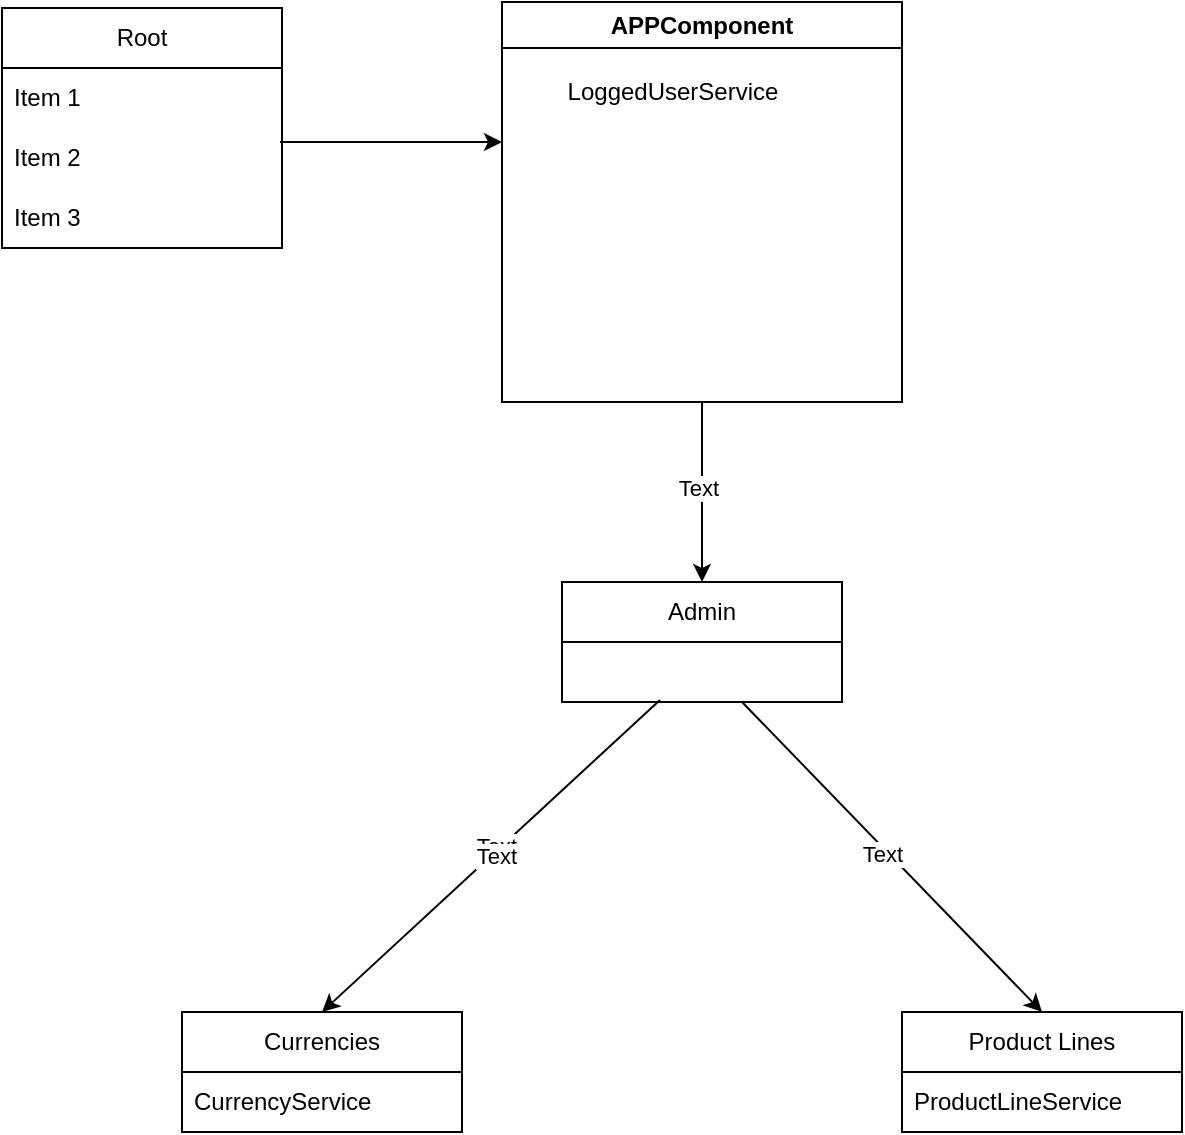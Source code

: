 <mxfile version="24.0.5" type="github">
  <diagram name="Page-1" id="ftleL3E5d8iT9v2814lQ">
    <mxGraphModel dx="1434" dy="746" grid="1" gridSize="10" guides="1" tooltips="1" connect="1" arrows="1" fold="1" page="1" pageScale="1" pageWidth="827" pageHeight="1169" math="0" shadow="0">
      <root>
        <mxCell id="0" />
        <mxCell id="1" parent="0" />
        <mxCell id="A8VF_vR-F4wRZl5MtNpI-2" value="APPComponent" style="swimlane;whiteSpace=wrap;html=1;" parent="1" vertex="1">
          <mxGeometry x="310" y="20" width="200" height="200" as="geometry" />
        </mxCell>
        <mxCell id="jgYdg9mZlZhUqq8kQOLG-2" value="LoggedUserService" style="text;html=1;align=center;verticalAlign=middle;resizable=0;points=[];autosize=1;strokeColor=none;fillColor=none;" vertex="1" parent="A8VF_vR-F4wRZl5MtNpI-2">
          <mxGeometry x="20" y="30" width="130" height="30" as="geometry" />
        </mxCell>
        <mxCell id="A8VF_vR-F4wRZl5MtNpI-3" value="Currencies" style="swimlane;fontStyle=0;childLayout=stackLayout;horizontal=1;startSize=30;horizontalStack=0;resizeParent=1;resizeParentMax=0;resizeLast=0;collapsible=1;marginBottom=0;whiteSpace=wrap;html=1;" parent="1" vertex="1">
          <mxGeometry x="150" y="525" width="140" height="60" as="geometry" />
        </mxCell>
        <mxCell id="A8VF_vR-F4wRZl5MtNpI-4" value="CurrencyService" style="text;strokeColor=none;fillColor=none;align=left;verticalAlign=middle;spacingLeft=4;spacingRight=4;overflow=hidden;points=[[0,0.5],[1,0.5]];portConstraint=eastwest;rotatable=0;whiteSpace=wrap;html=1;" parent="A8VF_vR-F4wRZl5MtNpI-3" vertex="1">
          <mxGeometry y="30" width="140" height="30" as="geometry" />
        </mxCell>
        <mxCell id="A8VF_vR-F4wRZl5MtNpI-7" value="Admin" style="swimlane;fontStyle=0;childLayout=stackLayout;horizontal=1;startSize=30;horizontalStack=0;resizeParent=1;resizeParentMax=0;resizeLast=0;collapsible=1;marginBottom=0;whiteSpace=wrap;html=1;" parent="1" vertex="1">
          <mxGeometry x="340" y="310" width="140" height="60" as="geometry" />
        </mxCell>
        <mxCell id="A8VF_vR-F4wRZl5MtNpI-11" value="Product Lines" style="swimlane;fontStyle=0;childLayout=stackLayout;horizontal=1;startSize=30;horizontalStack=0;resizeParent=1;resizeParentMax=0;resizeLast=0;collapsible=1;marginBottom=0;whiteSpace=wrap;html=1;" parent="1" vertex="1">
          <mxGeometry x="510" y="525" width="140" height="60" as="geometry" />
        </mxCell>
        <mxCell id="A8VF_vR-F4wRZl5MtNpI-12" value="ProductLineService" style="text;strokeColor=none;fillColor=none;align=left;verticalAlign=middle;spacingLeft=4;spacingRight=4;overflow=hidden;points=[[0,0.5],[1,0.5]];portConstraint=eastwest;rotatable=0;whiteSpace=wrap;html=1;" parent="A8VF_vR-F4wRZl5MtNpI-11" vertex="1">
          <mxGeometry y="30" width="140" height="30" as="geometry" />
        </mxCell>
        <mxCell id="A8VF_vR-F4wRZl5MtNpI-16" value="" style="endArrow=classic;html=1;rounded=0;exitX=0.5;exitY=1;exitDx=0;exitDy=0;entryX=0.5;entryY=0;entryDx=0;entryDy=0;" parent="1" source="A8VF_vR-F4wRZl5MtNpI-2" target="A8VF_vR-F4wRZl5MtNpI-7" edge="1">
          <mxGeometry width="50" height="50" relative="1" as="geometry">
            <mxPoint x="390" y="410" as="sourcePoint" />
            <mxPoint x="440" y="360" as="targetPoint" />
          </mxGeometry>
        </mxCell>
        <mxCell id="A8VF_vR-F4wRZl5MtNpI-17" value="Text" style="edgeLabel;html=1;align=center;verticalAlign=middle;resizable=0;points=[];" parent="A8VF_vR-F4wRZl5MtNpI-16" vertex="1" connectable="0">
          <mxGeometry x="-0.044" y="-2" relative="1" as="geometry">
            <mxPoint as="offset" />
          </mxGeometry>
        </mxCell>
        <mxCell id="A8VF_vR-F4wRZl5MtNpI-18" value="" style="endArrow=classic;html=1;rounded=0;exitX=0.35;exitY=0.967;exitDx=0;exitDy=0;entryX=0.5;entryY=0;entryDx=0;entryDy=0;exitPerimeter=0;" parent="1" target="A8VF_vR-F4wRZl5MtNpI-3" edge="1">
          <mxGeometry width="50" height="50" relative="1" as="geometry">
            <mxPoint x="389" y="369.01" as="sourcePoint" />
            <mxPoint x="219.5" y="520" as="targetPoint" />
          </mxGeometry>
        </mxCell>
        <mxCell id="A8VF_vR-F4wRZl5MtNpI-19" value="Text" style="edgeLabel;html=1;align=center;verticalAlign=middle;resizable=0;points=[];" parent="A8VF_vR-F4wRZl5MtNpI-18" vertex="1" connectable="0">
          <mxGeometry x="-0.044" y="-2" relative="1" as="geometry">
            <mxPoint as="offset" />
          </mxGeometry>
        </mxCell>
        <mxCell id="A8VF_vR-F4wRZl5MtNpI-20" value="Text" style="edgeLabel;html=1;align=center;verticalAlign=middle;resizable=0;points=[];" parent="A8VF_vR-F4wRZl5MtNpI-18" vertex="1" connectable="0">
          <mxGeometry x="-0.02" y="2" relative="1" as="geometry">
            <mxPoint x="-1" as="offset" />
          </mxGeometry>
        </mxCell>
        <mxCell id="A8VF_vR-F4wRZl5MtNpI-21" value="" style="endArrow=classic;html=1;rounded=0;entryX=0.5;entryY=0;entryDx=0;entryDy=0;exitX=0.643;exitY=1;exitDx=0;exitDy=0;exitPerimeter=0;" parent="1" target="A8VF_vR-F4wRZl5MtNpI-11" edge="1">
          <mxGeometry width="50" height="50" relative="1" as="geometry">
            <mxPoint x="430.02" y="370" as="sourcePoint" />
            <mxPoint x="230" y="535" as="targetPoint" />
          </mxGeometry>
        </mxCell>
        <mxCell id="A8VF_vR-F4wRZl5MtNpI-22" value="Text" style="edgeLabel;html=1;align=center;verticalAlign=middle;resizable=0;points=[];" parent="A8VF_vR-F4wRZl5MtNpI-21" vertex="1" connectable="0">
          <mxGeometry x="-0.044" y="-2" relative="1" as="geometry">
            <mxPoint as="offset" />
          </mxGeometry>
        </mxCell>
        <mxCell id="jgYdg9mZlZhUqq8kQOLG-5" value="Root" style="swimlane;fontStyle=0;childLayout=stackLayout;horizontal=1;startSize=30;horizontalStack=0;resizeParent=1;resizeParentMax=0;resizeLast=0;collapsible=1;marginBottom=0;whiteSpace=wrap;html=1;" vertex="1" parent="1">
          <mxGeometry x="60" y="23" width="140" height="120" as="geometry" />
        </mxCell>
        <mxCell id="jgYdg9mZlZhUqq8kQOLG-6" value="Item 1" style="text;strokeColor=none;fillColor=none;align=left;verticalAlign=middle;spacingLeft=4;spacingRight=4;overflow=hidden;points=[[0,0.5],[1,0.5]];portConstraint=eastwest;rotatable=0;whiteSpace=wrap;html=1;" vertex="1" parent="jgYdg9mZlZhUqq8kQOLG-5">
          <mxGeometry y="30" width="140" height="30" as="geometry" />
        </mxCell>
        <mxCell id="jgYdg9mZlZhUqq8kQOLG-7" value="Item 2" style="text;strokeColor=none;fillColor=none;align=left;verticalAlign=middle;spacingLeft=4;spacingRight=4;overflow=hidden;points=[[0,0.5],[1,0.5]];portConstraint=eastwest;rotatable=0;whiteSpace=wrap;html=1;" vertex="1" parent="jgYdg9mZlZhUqq8kQOLG-5">
          <mxGeometry y="60" width="140" height="30" as="geometry" />
        </mxCell>
        <mxCell id="jgYdg9mZlZhUqq8kQOLG-8" value="Item 3" style="text;strokeColor=none;fillColor=none;align=left;verticalAlign=middle;spacingLeft=4;spacingRight=4;overflow=hidden;points=[[0,0.5],[1,0.5]];portConstraint=eastwest;rotatable=0;whiteSpace=wrap;html=1;" vertex="1" parent="jgYdg9mZlZhUqq8kQOLG-5">
          <mxGeometry y="90" width="140" height="30" as="geometry" />
        </mxCell>
        <mxCell id="jgYdg9mZlZhUqq8kQOLG-9" value="" style="endArrow=classic;html=1;rounded=0;exitX=0.993;exitY=0.233;exitDx=0;exitDy=0;exitPerimeter=0;" edge="1" parent="1" source="jgYdg9mZlZhUqq8kQOLG-7">
          <mxGeometry width="50" height="50" relative="1" as="geometry">
            <mxPoint x="170" y="90" as="sourcePoint" />
            <mxPoint x="310" y="90" as="targetPoint" />
          </mxGeometry>
        </mxCell>
      </root>
    </mxGraphModel>
  </diagram>
</mxfile>
